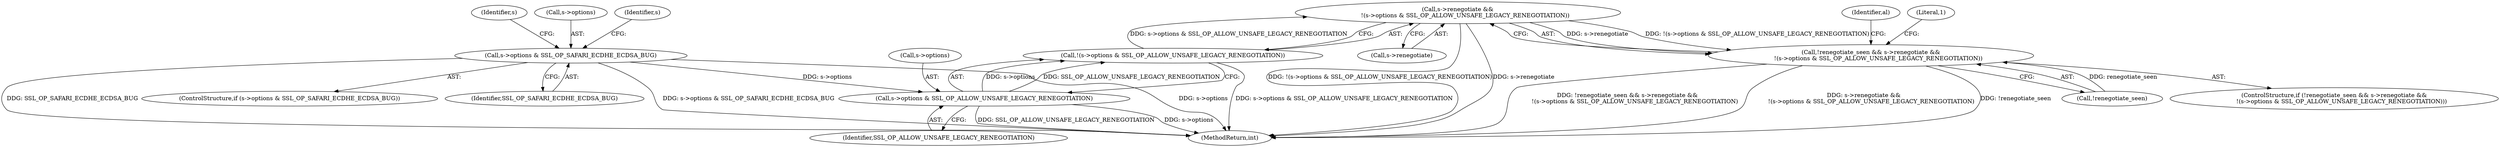 digraph "0_openssl_2c0d295e26306e15a92eb23a84a1802005c1c137@pointer" {
"1001254" [label="(Call,s->renegotiate &&\n        !(s->options & SSL_OP_ALLOW_UNSAFE_LEGACY_RENEGOTIATION))"];
"1001258" [label="(Call,!(s->options & SSL_OP_ALLOW_UNSAFE_LEGACY_RENEGOTIATION))"];
"1001259" [label="(Call,s->options & SSL_OP_ALLOW_UNSAFE_LEGACY_RENEGOTIATION)"];
"1000164" [label="(Call,s->options & SSL_OP_SAFARI_ECDHE_ECDSA_BUG)"];
"1001251" [label="(Call,!renegotiate_seen && s->renegotiate &&\n        !(s->options & SSL_OP_ALLOW_UNSAFE_LEGACY_RENEGOTIATION))"];
"1001251" [label="(Call,!renegotiate_seen && s->renegotiate &&\n        !(s->options & SSL_OP_ALLOW_UNSAFE_LEGACY_RENEGOTIATION))"];
"1001260" [label="(Call,s->options)"];
"1001259" [label="(Call,s->options & SSL_OP_ALLOW_UNSAFE_LEGACY_RENEGOTIATION)"];
"1001263" [label="(Identifier,SSL_OP_ALLOW_UNSAFE_LEGACY_RENEGOTIATION)"];
"1000177" [label="(Identifier,s)"];
"1001252" [label="(Call,!renegotiate_seen)"];
"1001258" [label="(Call,!(s->options & SSL_OP_ALLOW_UNSAFE_LEGACY_RENEGOTIATION))"];
"1000164" [label="(Call,s->options & SSL_OP_SAFARI_ECDHE_ECDSA_BUG)"];
"1000170" [label="(Identifier,s)"];
"1001254" [label="(Call,s->renegotiate &&\n        !(s->options & SSL_OP_ALLOW_UNSAFE_LEGACY_RENEGOTIATION))"];
"1000168" [label="(Identifier,SSL_OP_SAFARI_ECDHE_ECDSA_BUG)"];
"1001267" [label="(Identifier,al)"];
"1000165" [label="(Call,s->options)"];
"1001255" [label="(Call,s->renegotiate)"];
"1000163" [label="(ControlStructure,if (s->options & SSL_OP_SAFARI_ECDHE_ECDSA_BUG))"];
"1001275" [label="(Literal,1)"];
"1001250" [label="(ControlStructure,if (!renegotiate_seen && s->renegotiate &&\n        !(s->options & SSL_OP_ALLOW_UNSAFE_LEGACY_RENEGOTIATION)))"];
"1001283" [label="(MethodReturn,int)"];
"1001254" -> "1001251"  [label="AST: "];
"1001254" -> "1001255"  [label="CFG: "];
"1001254" -> "1001258"  [label="CFG: "];
"1001255" -> "1001254"  [label="AST: "];
"1001258" -> "1001254"  [label="AST: "];
"1001251" -> "1001254"  [label="CFG: "];
"1001254" -> "1001283"  [label="DDG: !(s->options & SSL_OP_ALLOW_UNSAFE_LEGACY_RENEGOTIATION)"];
"1001254" -> "1001283"  [label="DDG: s->renegotiate"];
"1001254" -> "1001251"  [label="DDG: s->renegotiate"];
"1001254" -> "1001251"  [label="DDG: !(s->options & SSL_OP_ALLOW_UNSAFE_LEGACY_RENEGOTIATION)"];
"1001258" -> "1001254"  [label="DDG: s->options & SSL_OP_ALLOW_UNSAFE_LEGACY_RENEGOTIATION"];
"1001258" -> "1001259"  [label="CFG: "];
"1001259" -> "1001258"  [label="AST: "];
"1001258" -> "1001283"  [label="DDG: s->options & SSL_OP_ALLOW_UNSAFE_LEGACY_RENEGOTIATION"];
"1001259" -> "1001258"  [label="DDG: s->options"];
"1001259" -> "1001258"  [label="DDG: SSL_OP_ALLOW_UNSAFE_LEGACY_RENEGOTIATION"];
"1001259" -> "1001263"  [label="CFG: "];
"1001260" -> "1001259"  [label="AST: "];
"1001263" -> "1001259"  [label="AST: "];
"1001259" -> "1001283"  [label="DDG: SSL_OP_ALLOW_UNSAFE_LEGACY_RENEGOTIATION"];
"1001259" -> "1001283"  [label="DDG: s->options"];
"1000164" -> "1001259"  [label="DDG: s->options"];
"1000164" -> "1000163"  [label="AST: "];
"1000164" -> "1000168"  [label="CFG: "];
"1000165" -> "1000164"  [label="AST: "];
"1000168" -> "1000164"  [label="AST: "];
"1000170" -> "1000164"  [label="CFG: "];
"1000177" -> "1000164"  [label="CFG: "];
"1000164" -> "1001283"  [label="DDG: s->options & SSL_OP_SAFARI_ECDHE_ECDSA_BUG"];
"1000164" -> "1001283"  [label="DDG: SSL_OP_SAFARI_ECDHE_ECDSA_BUG"];
"1000164" -> "1001283"  [label="DDG: s->options"];
"1001251" -> "1001250"  [label="AST: "];
"1001251" -> "1001252"  [label="CFG: "];
"1001252" -> "1001251"  [label="AST: "];
"1001267" -> "1001251"  [label="CFG: "];
"1001275" -> "1001251"  [label="CFG: "];
"1001251" -> "1001283"  [label="DDG: !renegotiate_seen && s->renegotiate &&\n        !(s->options & SSL_OP_ALLOW_UNSAFE_LEGACY_RENEGOTIATION)"];
"1001251" -> "1001283"  [label="DDG: s->renegotiate &&\n        !(s->options & SSL_OP_ALLOW_UNSAFE_LEGACY_RENEGOTIATION)"];
"1001251" -> "1001283"  [label="DDG: !renegotiate_seen"];
"1001252" -> "1001251"  [label="DDG: renegotiate_seen"];
}
